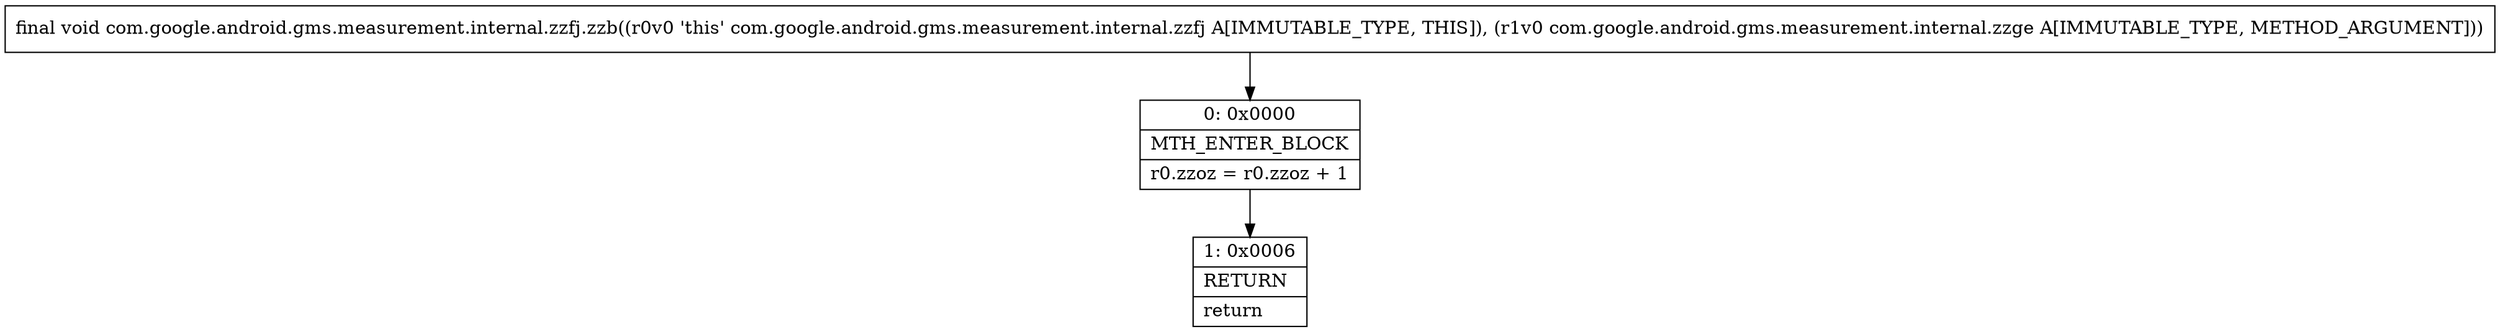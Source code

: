 digraph "CFG forcom.google.android.gms.measurement.internal.zzfj.zzb(Lcom\/google\/android\/gms\/measurement\/internal\/zzge;)V" {
Node_0 [shape=record,label="{0\:\ 0x0000|MTH_ENTER_BLOCK\l|r0.zzoz = r0.zzoz + 1\l}"];
Node_1 [shape=record,label="{1\:\ 0x0006|RETURN\l|return\l}"];
MethodNode[shape=record,label="{final void com.google.android.gms.measurement.internal.zzfj.zzb((r0v0 'this' com.google.android.gms.measurement.internal.zzfj A[IMMUTABLE_TYPE, THIS]), (r1v0 com.google.android.gms.measurement.internal.zzge A[IMMUTABLE_TYPE, METHOD_ARGUMENT])) }"];
MethodNode -> Node_0;
Node_0 -> Node_1;
}

